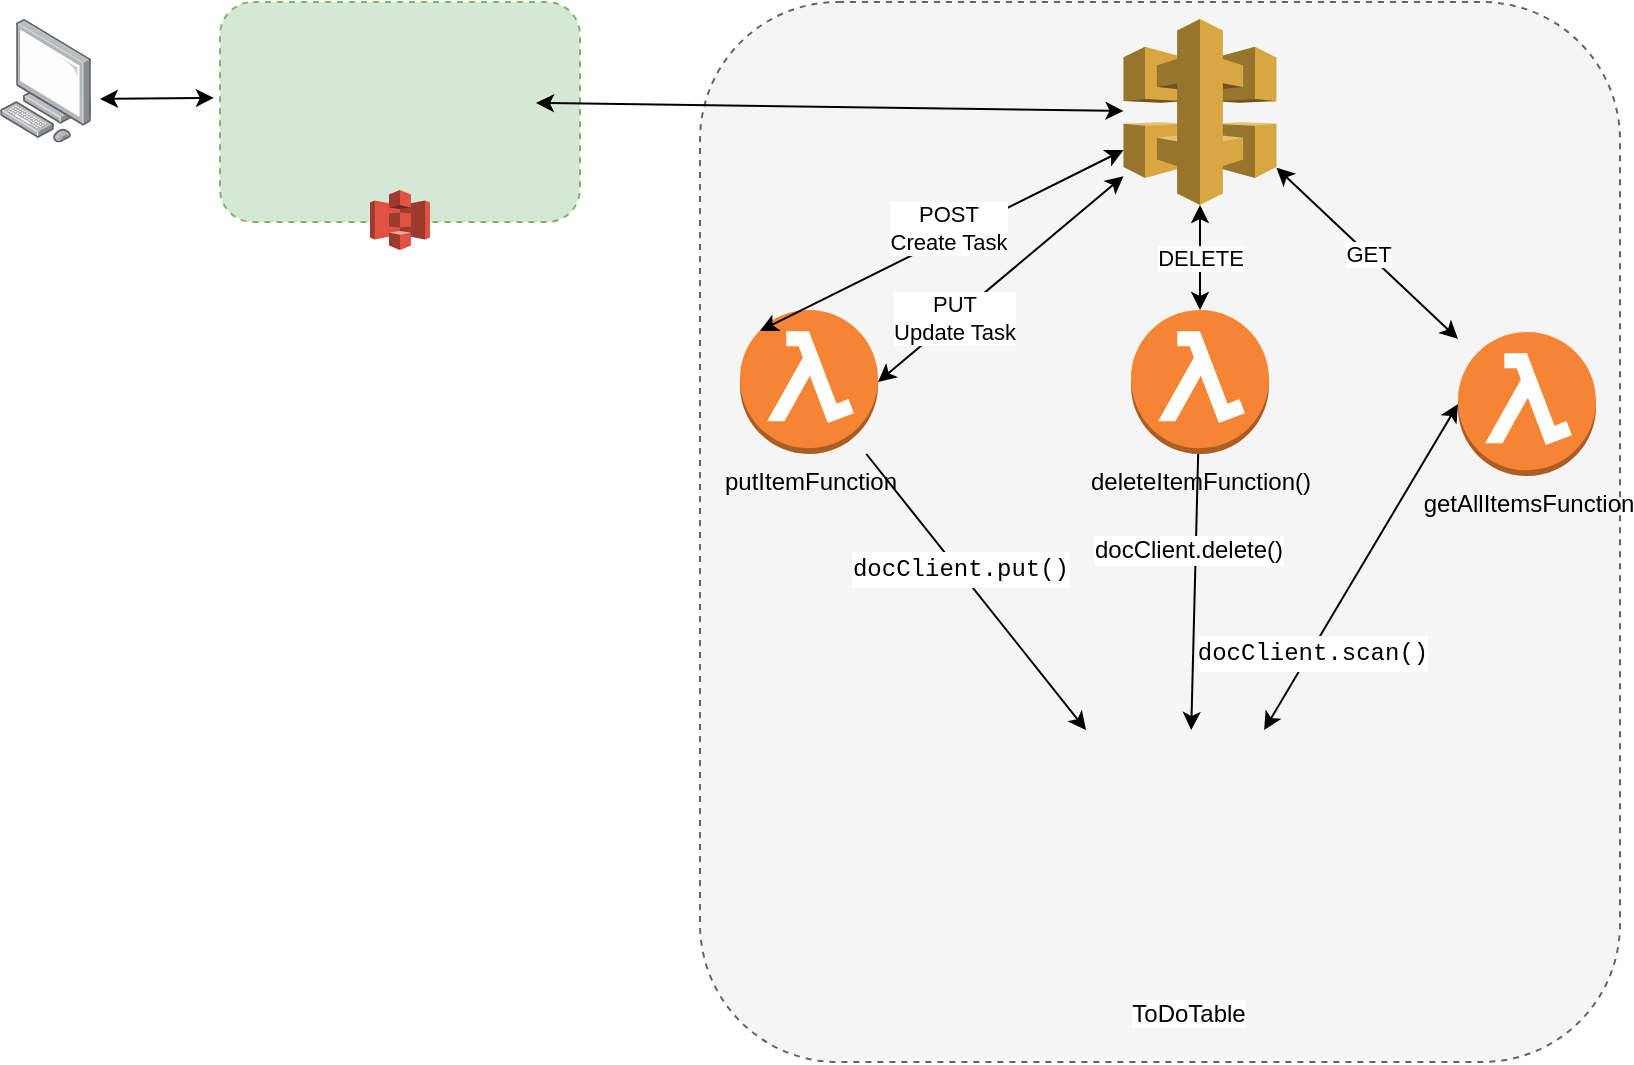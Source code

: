 <mxfile version="13.7.9" type="device"><diagram id="ra1T15htOchPgkRS2tzs" name="Page-1"><mxGraphModel dx="1426" dy="754" grid="1" gridSize="10" guides="1" tooltips="1" connect="1" arrows="1" fold="1" page="1" pageScale="1" pageWidth="850" pageHeight="1100" math="0" shadow="0"><root><mxCell id="0"/><mxCell id="1" parent="0"/><mxCell id="pByc4QOHmAMePwgwpkA9-6" value="" style="rounded=1;whiteSpace=wrap;html=1;glass=0;dashed=1;fillColor=#f5f5f5;strokeColor=#666666;fontColor=#333333;" parent="1" vertex="1"><mxGeometry x="370" y="46" width="460" height="530" as="geometry"/></mxCell><mxCell id="pByc4QOHmAMePwgwpkA9-4" value="" style="rounded=1;whiteSpace=wrap;html=1;glass=0;dashed=1;fillColor=#d5e8d4;strokeColor=#82b366;" parent="1" vertex="1"><mxGeometry x="130" y="46" width="180" height="110" as="geometry"/></mxCell><mxCell id="pByc4QOHmAMePwgwpkA9-1" value="" style="points=[];aspect=fixed;html=1;align=center;shadow=0;dashed=0;image;image=img/lib/allied_telesis/computer_and_terminals/Personal_Computer.svg;" parent="1" vertex="1"><mxGeometry x="20" y="54.5" width="45.6" height="61.8" as="geometry"/></mxCell><mxCell id="pByc4QOHmAMePwgwpkA9-2" value="" style="shape=image;html=1;verticalAlign=top;verticalLabelPosition=bottom;labelBackgroundColor=#ffffff;imageAspect=0;aspect=fixed;image=https://cdn2.iconfinder.com/data/icons/designer-skills/128/react-128.png" parent="1" vertex="1"><mxGeometry x="220" y="62" width="68" height="68" as="geometry"/></mxCell><mxCell id="pByc4QOHmAMePwgwpkA9-3" value="" style="outlineConnect=0;dashed=0;verticalLabelPosition=bottom;verticalAlign=top;align=center;html=1;shape=mxgraph.aws3.s3;fillColor=#E05243;gradientColor=none;" parent="1" vertex="1"><mxGeometry x="205" y="140" width="30" height="30" as="geometry"/></mxCell><mxCell id="pByc4QOHmAMePwgwpkA9-7" value="" style="outlineConnect=0;dashed=0;verticalLabelPosition=bottom;verticalAlign=top;align=center;html=1;shape=mxgraph.aws3.api_gateway;fillColor=#D9A741;gradientColor=none;glass=0;" parent="1" vertex="1"><mxGeometry x="581.75" y="54.5" width="76.5" height="93" as="geometry"/></mxCell><mxCell id="pByc4QOHmAMePwgwpkA9-8" value="ToDoTable" style="shape=image;html=1;verticalAlign=top;verticalLabelPosition=bottom;labelBackgroundColor=#ffffff;imageAspect=0;aspect=fixed;image=https://cdn2.iconfinder.com/data/icons/amazon-aws-stencils/100/Database_copy_DynamoDB-128.png;glass=0;dashed=1;fillColor=none;" parent="1" vertex="1"><mxGeometry x="550" y="410" width="128" height="128" as="geometry"/></mxCell><mxCell id="pByc4QOHmAMePwgwpkA9-9" value="putItemFunction" style="outlineConnect=0;dashed=0;verticalLabelPosition=bottom;verticalAlign=top;align=center;html=1;shape=mxgraph.aws3.lambda_function;fillColor=#F58534;gradientColor=none;glass=0;" parent="1" vertex="1"><mxGeometry x="390" y="200" width="69" height="72" as="geometry"/></mxCell><mxCell id="pByc4QOHmAMePwgwpkA9-10" value="getAllItemsFunction" style="outlineConnect=0;dashed=0;verticalLabelPosition=bottom;verticalAlign=top;align=center;html=1;shape=mxgraph.aws3.lambda_function;fillColor=#F58534;gradientColor=none;glass=0;" parent="1" vertex="1"><mxGeometry x="749" y="211" width="69" height="72" as="geometry"/></mxCell><mxCell id="pByc4QOHmAMePwgwpkA9-11" value="" style="shape=image;html=1;verticalAlign=top;verticalLabelPosition=bottom;labelBackgroundColor=#ffffff;imageAspect=0;aspect=fixed;image=https://cdn4.iconfinder.com/data/icons/stop-virus-outline-iconset/128/ic_clipboard-128.png;glass=0;dashed=1;fillColor=none;" parent="1" vertex="1"><mxGeometry x="130" y="56" width="78" height="78" as="geometry"/></mxCell><mxCell id="pByc4QOHmAMePwgwpkA9-13" value="" style="endArrow=classic;startArrow=classic;html=1;exitX=1.096;exitY=0.647;exitDx=0;exitDy=0;exitPerimeter=0;entryX=-0.017;entryY=0.436;entryDx=0;entryDy=0;entryPerimeter=0;" parent="1" source="pByc4QOHmAMePwgwpkA9-1" target="pByc4QOHmAMePwgwpkA9-4" edge="1"><mxGeometry width="50" height="50" relative="1" as="geometry"><mxPoint x="80" y="90" as="sourcePoint"/><mxPoint x="130" y="40" as="targetPoint"/></mxGeometry></mxCell><mxCell id="pByc4QOHmAMePwgwpkA9-15" value="" style="endArrow=classic;startArrow=classic;html=1;" parent="1" source="pByc4QOHmAMePwgwpkA9-2" target="pByc4QOHmAMePwgwpkA9-7" edge="1"><mxGeometry width="50" height="50" relative="1" as="geometry"><mxPoint x="400" y="350" as="sourcePoint"/><mxPoint x="450" y="300" as="targetPoint"/></mxGeometry></mxCell><mxCell id="pByc4QOHmAMePwgwpkA9-17" value="" style="endArrow=classic;html=1;entryX=0.145;entryY=0.145;entryDx=0;entryDy=0;entryPerimeter=0;startArrow=classic;startFill=1;" parent="1" source="pByc4QOHmAMePwgwpkA9-7" target="pByc4QOHmAMePwgwpkA9-9" edge="1"><mxGeometry width="50" height="50" relative="1" as="geometry"><mxPoint x="590" y="150" as="sourcePoint"/><mxPoint x="540" y="200" as="targetPoint"/></mxGeometry></mxCell><mxCell id="pByc4QOHmAMePwgwpkA9-18" value="POST&lt;br&gt;Create Task" style="edgeLabel;html=1;align=center;verticalAlign=middle;resizable=0;points=[];labelBackgroundColor=#FFFFFF;" parent="pByc4QOHmAMePwgwpkA9-17" vertex="1" connectable="0"><mxGeometry x="-0.062" y="1" relative="1" as="geometry"><mxPoint x="-3.52" y="-4.37" as="offset"/></mxGeometry></mxCell><mxCell id="pByc4QOHmAMePwgwpkA9-19" value="" style="endArrow=classic;html=1;entryX=1;entryY=0.5;entryDx=0;entryDy=0;entryPerimeter=0;startArrow=classic;startFill=1;" parent="1" source="pByc4QOHmAMePwgwpkA9-7" target="pByc4QOHmAMePwgwpkA9-9" edge="1"><mxGeometry width="50" height="50" relative="1" as="geometry"><mxPoint x="580" y="140" as="sourcePoint"/><mxPoint x="530" y="190" as="targetPoint"/></mxGeometry></mxCell><mxCell id="pByc4QOHmAMePwgwpkA9-20" value="PUT&lt;br&gt;Update Task" style="edgeLabel;html=1;align=center;verticalAlign=middle;resizable=0;points=[];labelBackgroundColor=#FFFFFF;" parent="pByc4QOHmAMePwgwpkA9-19" vertex="1" connectable="0"><mxGeometry x="0.389" y="-1" relative="1" as="geometry"><mxPoint x="1" as="offset"/></mxGeometry></mxCell><mxCell id="pByc4QOHmAMePwgwpkA9-21" value="GET" style="endArrow=classic;startArrow=classic;html=1;exitX=1;exitY=0.8;exitDx=0;exitDy=0;exitPerimeter=0;" parent="1" source="pByc4QOHmAMePwgwpkA9-7" target="pByc4QOHmAMePwgwpkA9-10" edge="1"><mxGeometry width="50" height="50" relative="1" as="geometry"><mxPoint x="640" y="200" as="sourcePoint"/><mxPoint x="690" y="150" as="targetPoint"/></mxGeometry></mxCell><mxCell id="pByc4QOHmAMePwgwpkA9-23" value="" style="endArrow=classic;html=1;" parent="1" source="pByc4QOHmAMePwgwpkA9-9" target="pByc4QOHmAMePwgwpkA9-8" edge="1"><mxGeometry width="50" height="50" relative="1" as="geometry"><mxPoint x="490" y="370" as="sourcePoint"/><mxPoint x="540" y="320" as="targetPoint"/></mxGeometry></mxCell><mxCell id="pByc4QOHmAMePwgwpkA9-24" value="&lt;div style=&quot;font-family: &amp;#34;menlo&amp;#34; , &amp;#34;monaco&amp;#34; , &amp;#34;courier new&amp;#34; , monospace ; font-size: 12px ; line-height: 18px&quot;&gt;docClient.put()&lt;/div&gt;" style="edgeLabel;html=1;align=center;verticalAlign=middle;resizable=0;points=[];labelBackgroundColor=#FFFFFF;" parent="pByc4QOHmAMePwgwpkA9-23" vertex="1" connectable="0"><mxGeometry x="-0.169" y="1" relative="1" as="geometry"><mxPoint as="offset"/></mxGeometry></mxCell><mxCell id="pByc4QOHmAMePwgwpkA9-25" value="" style="endArrow=classic;startArrow=classic;html=1;fontColor=#000000;entryX=0;entryY=0.5;entryDx=0;entryDy=0;entryPerimeter=0;" parent="1" source="pByc4QOHmAMePwgwpkA9-8" target="pByc4QOHmAMePwgwpkA9-10" edge="1"><mxGeometry width="50" height="50" relative="1" as="geometry"><mxPoint x="690" y="390" as="sourcePoint"/><mxPoint x="740" y="340" as="targetPoint"/></mxGeometry></mxCell><mxCell id="pByc4QOHmAMePwgwpkA9-26" value="&lt;div style=&quot;font-family: &amp;#34;menlo&amp;#34; , &amp;#34;monaco&amp;#34; , &amp;#34;courier new&amp;#34; , monospace ; font-size: 12px ; line-height: 18px&quot;&gt;&lt;span style=&quot;background-color: rgb(255 , 255 , 255)&quot;&gt;docClient.scan()&lt;/span&gt;&lt;/div&gt;" style="edgeLabel;html=1;align=center;verticalAlign=middle;resizable=0;points=[];fontColor=#000000;" parent="pByc4QOHmAMePwgwpkA9-25" vertex="1" connectable="0"><mxGeometry x="-0.517" relative="1" as="geometry"><mxPoint as="offset"/></mxGeometry></mxCell><mxCell id="pByc4QOHmAMePwgwpkA9-27" value="" style="shape=image;html=1;verticalAlign=top;verticalLabelPosition=bottom;labelBackgroundColor=#ffffff;imageAspect=0;aspect=fixed;image=https://cdn2.iconfinder.com/data/icons/nodejs-1/128/nodejs-128.png;glass=0;dashed=1;fillColor=none;fontColor=#000000;" parent="1" vertex="1"><mxGeometry x="430" y="211" width="30" height="30" as="geometry"/></mxCell><mxCell id="pByc4QOHmAMePwgwpkA9-28" value="" style="shape=image;html=1;verticalAlign=top;verticalLabelPosition=bottom;labelBackgroundColor=#ffffff;imageAspect=0;aspect=fixed;image=https://cdn2.iconfinder.com/data/icons/nodejs-1/128/nodejs-128.png;glass=0;dashed=1;fillColor=none;fontColor=#000000;" parent="1" vertex="1"><mxGeometry x="790" y="221" width="30" height="30" as="geometry"/></mxCell><mxCell id="pByc4QOHmAMePwgwpkA9-29" style="edgeStyle=none;rounded=0;orthogonalLoop=1;jettySize=auto;html=1;exitX=0;exitY=0;exitDx=0;exitDy=0;startArrow=classic;startFill=1;fontColor=#000000;" parent="1" source="pByc4QOHmAMePwgwpkA9-27" target="pByc4QOHmAMePwgwpkA9-27" edge="1"><mxGeometry relative="1" as="geometry"/></mxCell><mxCell id="pByc4QOHmAMePwgwpkA9-30" style="edgeStyle=none;rounded=0;orthogonalLoop=1;jettySize=auto;html=1;exitX=1;exitY=1;exitDx=0;exitDy=0;startArrow=classic;startFill=1;fontColor=#000000;" parent="1" source="pByc4QOHmAMePwgwpkA9-28" target="pByc4QOHmAMePwgwpkA9-28" edge="1"><mxGeometry relative="1" as="geometry"/></mxCell><mxCell id="1VaxiNE1qS6gmA0lbibO-1" value="deleteItemFunction()" style="outlineConnect=0;dashed=0;verticalLabelPosition=bottom;verticalAlign=top;align=center;html=1;shape=mxgraph.aws3.lambda_function;fillColor=#F58534;gradientColor=none;glass=0;" vertex="1" parent="1"><mxGeometry x="585.5" y="200" width="69" height="72" as="geometry"/></mxCell><mxCell id="1VaxiNE1qS6gmA0lbibO-2" value="" style="shape=image;html=1;verticalAlign=top;verticalLabelPosition=bottom;labelBackgroundColor=#ffffff;imageAspect=0;aspect=fixed;image=https://cdn2.iconfinder.com/data/icons/nodejs-1/128/nodejs-128.png;glass=0;dashed=1;fillColor=none;fontColor=#000000;" vertex="1" parent="1"><mxGeometry x="624.5" y="211" width="30" height="30" as="geometry"/></mxCell><mxCell id="1VaxiNE1qS6gmA0lbibO-3" style="edgeStyle=none;rounded=0;orthogonalLoop=1;jettySize=auto;html=1;exitX=1;exitY=1;exitDx=0;exitDy=0;startArrow=classic;startFill=1;fontColor=#000000;" edge="1" parent="1" source="1VaxiNE1qS6gmA0lbibO-2" target="1VaxiNE1qS6gmA0lbibO-2"><mxGeometry relative="1" as="geometry"/></mxCell><mxCell id="1VaxiNE1qS6gmA0lbibO-4" value="DELETE" style="endArrow=classic;startArrow=classic;html=1;entryX=0.5;entryY=1;entryDx=0;entryDy=0;entryPerimeter=0;exitX=0.5;exitY=0;exitDx=0;exitDy=0;exitPerimeter=0;" edge="1" parent="1" source="1VaxiNE1qS6gmA0lbibO-1" target="pByc4QOHmAMePwgwpkA9-7"><mxGeometry width="50" height="50" relative="1" as="geometry"><mxPoint x="581.75" y="211" as="sourcePoint"/><mxPoint x="631.75" y="161" as="targetPoint"/><Array as="points"><mxPoint x="620" y="170"/></Array></mxGeometry></mxCell><mxCell id="1VaxiNE1qS6gmA0lbibO-8" value="" style="endArrow=none;startArrow=classic;html=1;startFill=1;endFill=0;" edge="1" parent="1" source="pByc4QOHmAMePwgwpkA9-8" target="1VaxiNE1qS6gmA0lbibO-1"><mxGeometry width="50" height="50" relative="1" as="geometry"><mxPoint x="581.75" y="333" as="sourcePoint"/><mxPoint x="631.75" y="283" as="targetPoint"/></mxGeometry></mxCell><mxCell id="1VaxiNE1qS6gmA0lbibO-9" value="&lt;font style=&quot;font-size: 12px&quot;&gt;docClient.delete()&lt;/font&gt;" style="edgeLabel;html=1;align=center;verticalAlign=middle;resizable=0;points=[];" vertex="1" connectable="0" parent="1VaxiNE1qS6gmA0lbibO-8"><mxGeometry x="0.304" y="4" relative="1" as="geometry"><mxPoint as="offset"/></mxGeometry></mxCell></root></mxGraphModel></diagram></mxfile>
